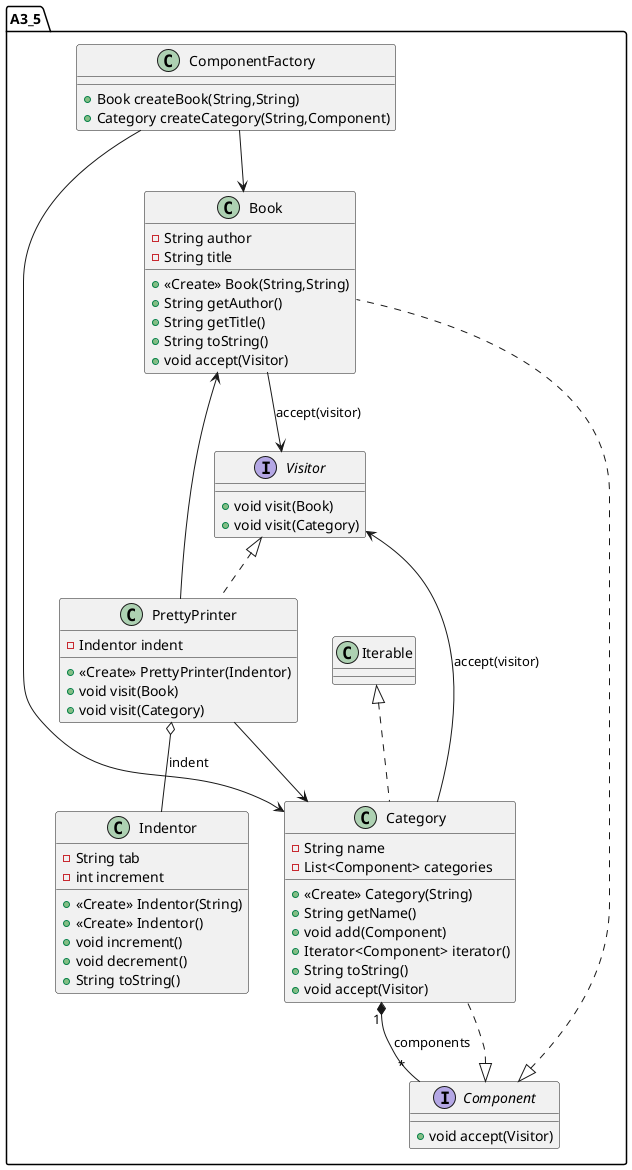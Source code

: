 @startuml
class A3_5.Book {
- String author
- String title
+ <<Create>> Book(String,String)
+ String getAuthor()
+ String getTitle()
+ String toString()
+ void accept(Visitor)
}

interface A3_5.Visitor {
+ void visit(Book)
+ void visit(Category)
}

interface A3_5.Component {
+ void accept(Visitor)
}

class A3_5.PrettyPrinter {
- Indentor indent
+ <<Create>> PrettyPrinter(Indentor)
+ void visit(Book)
+ void visit(Category)
}


class A3_5.Category {
- String name
- List<Component> categories
+ <<Create>> Category(String)
+ String getName()
+ void add(Component)
+ Iterator<Component> iterator()
+ String toString()
+ void accept(Visitor)
}


class A3_5.ComponentFactory {
+ Book createBook(String,String)
+ Category createCategory(String,Component)
}

class A3_5.Indentor {
- String tab
- int increment
+ <<Create>> Indentor(String)
+ <<Create>> Indentor()
+ void increment()
+ void decrement()
+ String toString()
}




A3_5.Component <|.. A3_5.Book
A3_5.Visitor <|.. A3_5.PrettyPrinter
A3_5.Component <|.. A3_5.Category
A3_5.Iterable <|.. A3_5.Category


' ------------------- Beziehungen -------------------

' Komposition: Category besitzt dauerhaft Komponenten
A3_5.Category "1" *-- "*" A3_5.Component : components

' Aggregation: PrettyPrinter nutzt Indentor, aber besitzt ihn nicht dauerhaft
A3_5.PrettyPrinter o-- A3_5.Indentor : indent

' Assoziation: PrettyPrinter ruft Methoden von Book und Category auf
A3_5.PrettyPrinter --> A3_5.Book
A3_5.PrettyPrinter --> A3_5.Category

' Assoziation: ComponentFactory erstellt Book und Category
A3_5.ComponentFactory --> A3_5.Book
A3_5.ComponentFactory --> A3_5.Category


' Visitor Pattern
A3_5.Book --> A3_5.Visitor : accept(visitor)
A3_5.Category --> A3_5.Visitor : accept(visitor)

@enduml
